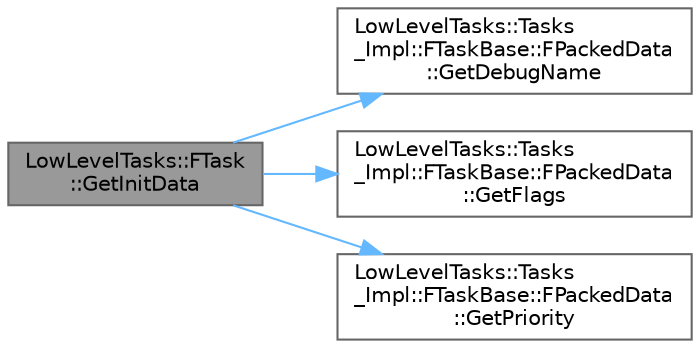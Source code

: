 digraph "LowLevelTasks::FTask::GetInitData"
{
 // INTERACTIVE_SVG=YES
 // LATEX_PDF_SIZE
  bgcolor="transparent";
  edge [fontname=Helvetica,fontsize=10,labelfontname=Helvetica,labelfontsize=10];
  node [fontname=Helvetica,fontsize=10,shape=box,height=0.2,width=0.4];
  rankdir="LR";
  Node1 [id="Node000001",label="LowLevelTasks::FTask\l::GetInitData",height=0.2,width=0.4,color="gray40", fillcolor="grey60", style="filled", fontcolor="black",tooltip=" "];
  Node1 -> Node2 [id="edge1_Node000001_Node000002",color="steelblue1",style="solid",tooltip=" "];
  Node2 [id="Node000002",label="LowLevelTasks::Tasks\l_Impl::FTaskBase::FPackedData\l::GetDebugName",height=0.2,width=0.4,color="grey40", fillcolor="white", style="filled",URL="$d2/dfa/unionLowLevelTasks_1_1Tasks__Impl_1_1FTaskBase_1_1FPackedData.html#aebf64675b4d7264b010e076a04fe55df",tooltip=" "];
  Node1 -> Node3 [id="edge2_Node000001_Node000003",color="steelblue1",style="solid",tooltip=" "];
  Node3 [id="Node000003",label="LowLevelTasks::Tasks\l_Impl::FTaskBase::FPackedData\l::GetFlags",height=0.2,width=0.4,color="grey40", fillcolor="white", style="filled",URL="$d2/dfa/unionLowLevelTasks_1_1Tasks__Impl_1_1FTaskBase_1_1FPackedData.html#a868aff29693ac48a94a3881531f355fc",tooltip=" "];
  Node1 -> Node4 [id="edge3_Node000001_Node000004",color="steelblue1",style="solid",tooltip=" "];
  Node4 [id="Node000004",label="LowLevelTasks::Tasks\l_Impl::FTaskBase::FPackedData\l::GetPriority",height=0.2,width=0.4,color="grey40", fillcolor="white", style="filled",URL="$d2/dfa/unionLowLevelTasks_1_1Tasks__Impl_1_1FTaskBase_1_1FPackedData.html#a933e104a1b302bcf313f0865c7a7bfdb",tooltip=" "];
}

